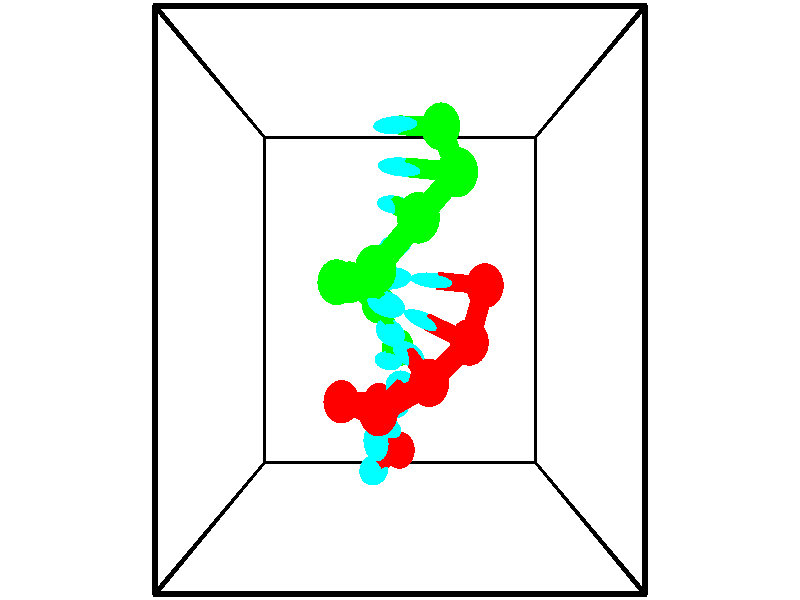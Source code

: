 // switches for output
#declare DRAW_BASES = 1; // possible values are 0, 1; only relevant for DNA ribbons
#declare DRAW_BASES_TYPE = 3; // possible values are 1, 2, 3; only relevant for DNA ribbons
#declare DRAW_FOG = 0; // set to 1 to enable fog

#include "colors.inc"

#include "transforms.inc"
background { rgb <1, 1, 1>}

#default {
   normal{
       ripples 0.25
       frequency 0.20
       turbulence 0.2
       lambda 5
   }
	finish {
		phong 0.1
		phong_size 40.
	}
}

// original window dimensions: 1024x640


// camera settings

camera {
	sky <-0, 1, 0>
	up <-0, 1, 0>
	right 1.6 * <1, 0, 0>
	location <2.5, 2.5, 11.1562>
	look_at <2.5, 2.5, 2.5>
	direction <0, 0, -8.6562>
	angle 67.0682
}


# declare cpy_camera_pos = <2.5, 2.5, 11.1562>;
# if (DRAW_FOG = 1)
fog {
	fog_type 2
	up vnormalize(cpy_camera_pos)
	color rgbt<1,1,1,0.3>
	distance 1e-5
	fog_alt 3e-3
	fog_offset 4
}
# end


// LIGHTS

# declare lum = 6;
global_settings {
	ambient_light rgb lum * <0.05, 0.05, 0.05>
	max_trace_level 15
}# declare cpy_direct_light_amount = 0.25;
light_source
{	1000 * <-1, -1, 1>,
	rgb lum * cpy_direct_light_amount
	parallel
}

light_source
{	1000 * <1, 1, -1>,
	rgb lum * cpy_direct_light_amount
	parallel
}

// strand 0

// nucleotide -1

// particle -1
sphere {
	<2.492310, 0.440819, 1.213871> 0.250000
	pigment { color rgbt <1,0,0,0> }
	no_shadow
}
cylinder {
	<2.265614, 0.360184, 1.533413>,  <2.129596, 0.311803, 1.725138>, 0.100000
	pigment { color rgbt <1,0,0,0> }
	no_shadow
}
cylinder {
	<2.265614, 0.360184, 1.533413>,  <2.492310, 0.440819, 1.213871>, 0.100000
	pigment { color rgbt <1,0,0,0> }
	no_shadow
}

// particle -1
sphere {
	<2.265614, 0.360184, 1.533413> 0.100000
	pigment { color rgbt <1,0,0,0> }
	no_shadow
}
sphere {
	0, 1
	scale<0.080000,0.200000,0.300000>
	matrix <0.504138, 0.682047, 0.529770,
		-0.651651, 0.702975, -0.284916,
		-0.566741, -0.201588, 0.798854,
		2.095591, 0.299707, 1.773069>
	pigment { color rgbt <0,1,1,0> }
	no_shadow
}
cylinder {
	<2.161192, 1.131463, 1.395841>,  <2.492310, 0.440819, 1.213871>, 0.130000
	pigment { color rgbt <1,0,0,0> }
	no_shadow
}

// nucleotide -1

// particle -1
sphere {
	<2.161192, 1.131463, 1.395841> 0.250000
	pigment { color rgbt <1,0,0,0> }
	no_shadow
}
cylinder {
	<2.146015, 0.881973, 1.708130>,  <2.136909, 0.732279, 1.895503>, 0.100000
	pigment { color rgbt <1,0,0,0> }
	no_shadow
}
cylinder {
	<2.146015, 0.881973, 1.708130>,  <2.161192, 1.131463, 1.395841>, 0.100000
	pigment { color rgbt <1,0,0,0> }
	no_shadow
}

// particle -1
sphere {
	<2.146015, 0.881973, 1.708130> 0.100000
	pigment { color rgbt <1,0,0,0> }
	no_shadow
}
sphere {
	0, 1
	scale<0.080000,0.200000,0.300000>
	matrix <0.358860, 0.720663, 0.593182,
		-0.932620, 0.302677, 0.196486,
		-0.037943, -0.623724, 0.780723,
		2.134632, 0.694856, 1.942347>
	pigment { color rgbt <0,1,1,0> }
	no_shadow
}
cylinder {
	<1.621466, 1.210332, 1.972069>,  <2.161192, 1.131463, 1.395841>, 0.130000
	pigment { color rgbt <1,0,0,0> }
	no_shadow
}

// nucleotide -1

// particle -1
sphere {
	<1.621466, 1.210332, 1.972069> 0.250000
	pigment { color rgbt <1,0,0,0> }
	no_shadow
}
cylinder {
	<1.975025, 1.066696, 2.091923>,  <2.187160, 0.980515, 2.163835>, 0.100000
	pigment { color rgbt <1,0,0,0> }
	no_shadow
}
cylinder {
	<1.975025, 1.066696, 2.091923>,  <1.621466, 1.210332, 1.972069>, 0.100000
	pigment { color rgbt <1,0,0,0> }
	no_shadow
}

// particle -1
sphere {
	<1.975025, 1.066696, 2.091923> 0.100000
	pigment { color rgbt <1,0,0,0> }
	no_shadow
}
sphere {
	0, 1
	scale<0.080000,0.200000,0.300000>
	matrix <0.182793, 0.854972, 0.485397,
		-0.430480, -0.374270, 0.821346,
		0.883897, -0.359090, 0.299635,
		2.240194, 0.958969, 2.181813>
	pigment { color rgbt <0,1,1,0> }
	no_shadow
}
cylinder {
	<1.680313, 1.312949, 2.702573>,  <1.621466, 1.210332, 1.972069>, 0.130000
	pigment { color rgbt <1,0,0,0> }
	no_shadow
}

// nucleotide -1

// particle -1
sphere {
	<1.680313, 1.312949, 2.702573> 0.250000
	pigment { color rgbt <1,0,0,0> }
	no_shadow
}
cylinder {
	<2.056797, 1.271072, 2.574097>,  <2.282687, 1.245946, 2.497011>, 0.100000
	pigment { color rgbt <1,0,0,0> }
	no_shadow
}
cylinder {
	<2.056797, 1.271072, 2.574097>,  <1.680313, 1.312949, 2.702573>, 0.100000
	pigment { color rgbt <1,0,0,0> }
	no_shadow
}

// particle -1
sphere {
	<2.056797, 1.271072, 2.574097> 0.100000
	pigment { color rgbt <1,0,0,0> }
	no_shadow
}
sphere {
	0, 1
	scale<0.080000,0.200000,0.300000>
	matrix <0.278215, 0.779528, 0.561188,
		0.191624, -0.617556, 0.762827,
		0.941210, -0.104693, -0.321190,
		2.339160, 1.239665, 2.477740>
	pigment { color rgbt <0,1,1,0> }
	no_shadow
}
cylinder {
	<2.222215, 1.290801, 3.379102>,  <1.680313, 1.312949, 2.702573>, 0.130000
	pigment { color rgbt <1,0,0,0> }
	no_shadow
}

// nucleotide -1

// particle -1
sphere {
	<2.222215, 1.290801, 3.379102> 0.250000
	pigment { color rgbt <1,0,0,0> }
	no_shadow
}
cylinder {
	<2.388973, 1.418594, 3.038719>,  <2.489028, 1.495270, 2.834489>, 0.100000
	pigment { color rgbt <1,0,0,0> }
	no_shadow
}
cylinder {
	<2.388973, 1.418594, 3.038719>,  <2.222215, 1.290801, 3.379102>, 0.100000
	pigment { color rgbt <1,0,0,0> }
	no_shadow
}

// particle -1
sphere {
	<2.388973, 1.418594, 3.038719> 0.100000
	pigment { color rgbt <1,0,0,0> }
	no_shadow
}
sphere {
	0, 1
	scale<0.080000,0.200000,0.300000>
	matrix <0.355421, 0.804358, 0.476113,
		0.836586, -0.500937, 0.221781,
		0.416894, 0.319484, -0.850958,
		2.514042, 1.514439, 2.783432>
	pigment { color rgbt <0,1,1,0> }
	no_shadow
}
cylinder {
	<2.863010, 1.637529, 3.611762>,  <2.222215, 1.290801, 3.379102>, 0.130000
	pigment { color rgbt <1,0,0,0> }
	no_shadow
}

// nucleotide -1

// particle -1
sphere {
	<2.863010, 1.637529, 3.611762> 0.250000
	pigment { color rgbt <1,0,0,0> }
	no_shadow
}
cylinder {
	<2.722515, 1.785278, 3.267624>,  <2.638218, 1.873928, 3.061141>, 0.100000
	pigment { color rgbt <1,0,0,0> }
	no_shadow
}
cylinder {
	<2.722515, 1.785278, 3.267624>,  <2.863010, 1.637529, 3.611762>, 0.100000
	pigment { color rgbt <1,0,0,0> }
	no_shadow
}

// particle -1
sphere {
	<2.722515, 1.785278, 3.267624> 0.100000
	pigment { color rgbt <1,0,0,0> }
	no_shadow
}
sphere {
	0, 1
	scale<0.080000,0.200000,0.300000>
	matrix <0.169008, 0.928810, 0.329770,
		0.920906, -0.029577, -0.388661,
		-0.351238, 0.369374, -0.860346,
		2.617144, 1.896091, 3.009520>
	pigment { color rgbt <0,1,1,0> }
	no_shadow
}
cylinder {
	<3.389483, 2.046156, 3.383983>,  <2.863010, 1.637529, 3.611762>, 0.130000
	pigment { color rgbt <1,0,0,0> }
	no_shadow
}

// nucleotide -1

// particle -1
sphere {
	<3.389483, 2.046156, 3.383983> 0.250000
	pigment { color rgbt <1,0,0,0> }
	no_shadow
}
cylinder {
	<3.064457, 2.175560, 3.190044>,  <2.869441, 2.253203, 3.073681>, 0.100000
	pigment { color rgbt <1,0,0,0> }
	no_shadow
}
cylinder {
	<3.064457, 2.175560, 3.190044>,  <3.389483, 2.046156, 3.383983>, 0.100000
	pigment { color rgbt <1,0,0,0> }
	no_shadow
}

// particle -1
sphere {
	<3.064457, 2.175560, 3.190044> 0.100000
	pigment { color rgbt <1,0,0,0> }
	no_shadow
}
sphere {
	0, 1
	scale<0.080000,0.200000,0.300000>
	matrix <0.243042, 0.944120, 0.222639,
		0.529780, 0.063071, -0.845787,
		-0.812566, 0.323511, -0.484847,
		2.820687, 2.272613, 3.044590>
	pigment { color rgbt <0,1,1,0> }
	no_shadow
}
cylinder {
	<3.635973, 2.659964, 3.068914>,  <3.389483, 2.046156, 3.383983>, 0.130000
	pigment { color rgbt <1,0,0,0> }
	no_shadow
}

// nucleotide -1

// particle -1
sphere {
	<3.635973, 2.659964, 3.068914> 0.250000
	pigment { color rgbt <1,0,0,0> }
	no_shadow
}
cylinder {
	<3.237576, 2.694458, 3.059444>,  <2.998537, 2.715154, 3.053763>, 0.100000
	pigment { color rgbt <1,0,0,0> }
	no_shadow
}
cylinder {
	<3.237576, 2.694458, 3.059444>,  <3.635973, 2.659964, 3.068914>, 0.100000
	pigment { color rgbt <1,0,0,0> }
	no_shadow
}

// particle -1
sphere {
	<3.237576, 2.694458, 3.059444> 0.100000
	pigment { color rgbt <1,0,0,0> }
	no_shadow
}
sphere {
	0, 1
	scale<0.080000,0.200000,0.300000>
	matrix <0.080767, 0.981110, 0.175786,
		0.038385, 0.173170, -0.984144,
		-0.995994, 0.086234, -0.023673,
		2.938777, 2.720328, 3.052342>
	pigment { color rgbt <0,1,1,0> }
	no_shadow
}
// strand 1

// nucleotide -1

// particle -1
sphere {
	<3.025700, 4.368556, 3.355099> 0.250000
	pigment { color rgbt <0,1,0,0> }
	no_shadow
}
cylinder {
	<2.694281, 4.323090, 3.574402>,  <2.495429, 4.295809, 3.705984>, 0.100000
	pigment { color rgbt <0,1,0,0> }
	no_shadow
}
cylinder {
	<2.694281, 4.323090, 3.574402>,  <3.025700, 4.368556, 3.355099>, 0.100000
	pigment { color rgbt <0,1,0,0> }
	no_shadow
}

// particle -1
sphere {
	<2.694281, 4.323090, 3.574402> 0.100000
	pigment { color rgbt <0,1,0,0> }
	no_shadow
}
sphere {
	0, 1
	scale<0.080000,0.200000,0.300000>
	matrix <0.117166, -0.992696, -0.028743,
		0.547521, 0.040422, 0.835815,
		-0.828549, -0.113667, 0.548258,
		2.445716, 4.288990, 3.738879>
	pigment { color rgbt <0,1,1,0> }
	no_shadow
}
cylinder {
	<3.199330, 3.796156, 3.802268>,  <3.025700, 4.368556, 3.355099>, 0.130000
	pigment { color rgbt <0,1,0,0> }
	no_shadow
}

// nucleotide -1

// particle -1
sphere {
	<3.199330, 3.796156, 3.802268> 0.250000
	pigment { color rgbt <0,1,0,0> }
	no_shadow
}
cylinder {
	<2.809847, 3.842468, 3.723793>,  <2.576157, 3.870256, 3.676708>, 0.100000
	pigment { color rgbt <0,1,0,0> }
	no_shadow
}
cylinder {
	<2.809847, 3.842468, 3.723793>,  <3.199330, 3.796156, 3.802268>, 0.100000
	pigment { color rgbt <0,1,0,0> }
	no_shadow
}

// particle -1
sphere {
	<2.809847, 3.842468, 3.723793> 0.100000
	pigment { color rgbt <0,1,0,0> }
	no_shadow
}
sphere {
	0, 1
	scale<0.080000,0.200000,0.300000>
	matrix <-0.013009, -0.888066, -0.459532,
		-0.227432, -0.444897, 0.866222,
		-0.973707, 0.115781, -0.196187,
		2.517735, 3.877203, 3.664937>
	pigment { color rgbt <0,1,1,0> }
	no_shadow
}
cylinder {
	<2.715760, 3.301155, 4.091143>,  <3.199330, 3.796156, 3.802268>, 0.130000
	pigment { color rgbt <0,1,0,0> }
	no_shadow
}

// nucleotide -1

// particle -1
sphere {
	<2.715760, 3.301155, 4.091143> 0.250000
	pigment { color rgbt <0,1,0,0> }
	no_shadow
}
cylinder {
	<2.549076, 3.421066, 3.747868>,  <2.449066, 3.493013, 3.541903>, 0.100000
	pigment { color rgbt <0,1,0,0> }
	no_shadow
}
cylinder {
	<2.549076, 3.421066, 3.747868>,  <2.715760, 3.301155, 4.091143>, 0.100000
	pigment { color rgbt <0,1,0,0> }
	no_shadow
}

// particle -1
sphere {
	<2.549076, 3.421066, 3.747868> 0.100000
	pigment { color rgbt <0,1,0,0> }
	no_shadow
}
sphere {
	0, 1
	scale<0.080000,0.200000,0.300000>
	matrix <-0.003809, -0.944627, -0.328124,
		-0.909031, -0.133464, 0.394778,
		-0.416711, 0.299779, -0.858187,
		2.424063, 3.511000, 3.490411>
	pigment { color rgbt <0,1,1,0> }
	no_shadow
}
cylinder {
	<2.207545, 2.801199, 3.932409>,  <2.715760, 3.301155, 4.091143>, 0.130000
	pigment { color rgbt <0,1,0,0> }
	no_shadow
}

// nucleotide -1

// particle -1
sphere {
	<2.207545, 2.801199, 3.932409> 0.250000
	pigment { color rgbt <0,1,0,0> }
	no_shadow
}
cylinder {
	<2.338726, 2.965622, 3.592178>,  <2.417434, 3.064276, 3.388040>, 0.100000
	pigment { color rgbt <0,1,0,0> }
	no_shadow
}
cylinder {
	<2.338726, 2.965622, 3.592178>,  <2.207545, 2.801199, 3.932409>, 0.100000
	pigment { color rgbt <0,1,0,0> }
	no_shadow
}

// particle -1
sphere {
	<2.338726, 2.965622, 3.592178> 0.100000
	pigment { color rgbt <0,1,0,0> }
	no_shadow
}
sphere {
	0, 1
	scale<0.080000,0.200000,0.300000>
	matrix <0.013225, -0.902281, -0.430946,
		-0.944602, 0.130081, -0.301341,
		0.327952, 0.411058, -0.850575,
		2.437112, 3.088939, 3.337006>
	pigment { color rgbt <0,1,1,0> }
	no_shadow
}
cylinder {
	<1.669460, 2.694364, 3.238731>,  <2.207545, 2.801199, 3.932409>, 0.130000
	pigment { color rgbt <0,1,0,0> }
	no_shadow
}

// nucleotide -1

// particle -1
sphere {
	<1.669460, 2.694364, 3.238731> 0.250000
	pigment { color rgbt <0,1,0,0> }
	no_shadow
}
cylinder {
	<2.062210, 2.721786, 3.168053>,  <2.297860, 2.738240, 3.125646>, 0.100000
	pigment { color rgbt <0,1,0,0> }
	no_shadow
}
cylinder {
	<2.062210, 2.721786, 3.168053>,  <1.669460, 2.694364, 3.238731>, 0.100000
	pigment { color rgbt <0,1,0,0> }
	no_shadow
}

// particle -1
sphere {
	<2.062210, 2.721786, 3.168053> 0.100000
	pigment { color rgbt <0,1,0,0> }
	no_shadow
}
sphere {
	0, 1
	scale<0.080000,0.200000,0.300000>
	matrix <-0.041407, -0.832171, -0.552971,
		-0.184951, 0.550265, -0.814249,
		0.981875, 0.068557, -0.176695,
		2.356773, 2.742354, 3.115044>
	pigment { color rgbt <0,1,1,0> }
	no_shadow
}
cylinder {
	<1.778202, 2.711253, 2.492747>,  <1.669460, 2.694364, 3.238731>, 0.130000
	pigment { color rgbt <0,1,0,0> }
	no_shadow
}

// nucleotide -1

// particle -1
sphere {
	<1.778202, 2.711253, 2.492747> 0.250000
	pigment { color rgbt <0,1,0,0> }
	no_shadow
}
cylinder {
	<2.080589, 2.565643, 2.710369>,  <2.262022, 2.478277, 2.840943>, 0.100000
	pigment { color rgbt <0,1,0,0> }
	no_shadow
}
cylinder {
	<2.080589, 2.565643, 2.710369>,  <1.778202, 2.711253, 2.492747>, 0.100000
	pigment { color rgbt <0,1,0,0> }
	no_shadow
}

// particle -1
sphere {
	<2.080589, 2.565643, 2.710369> 0.100000
	pigment { color rgbt <0,1,0,0> }
	no_shadow
}
sphere {
	0, 1
	scale<0.080000,0.200000,0.300000>
	matrix <0.026322, -0.813542, -0.580911,
		0.654079, 0.453471, -0.605430,
		0.755969, -0.364025, 0.544056,
		2.307380, 2.456436, 2.873586>
	pigment { color rgbt <0,1,1,0> }
	no_shadow
}
cylinder {
	<2.167377, 2.453140, 1.972587>,  <1.778202, 2.711253, 2.492747>, 0.130000
	pigment { color rgbt <0,1,0,0> }
	no_shadow
}

// nucleotide -1

// particle -1
sphere {
	<2.167377, 2.453140, 1.972587> 0.250000
	pigment { color rgbt <0,1,0,0> }
	no_shadow
}
cylinder {
	<2.277849, 2.261063, 2.305607>,  <2.344133, 2.145816, 2.505419>, 0.100000
	pigment { color rgbt <0,1,0,0> }
	no_shadow
}
cylinder {
	<2.277849, 2.261063, 2.305607>,  <2.167377, 2.453140, 1.972587>, 0.100000
	pigment { color rgbt <0,1,0,0> }
	no_shadow
}

// particle -1
sphere {
	<2.277849, 2.261063, 2.305607> 0.100000
	pigment { color rgbt <0,1,0,0> }
	no_shadow
}
sphere {
	0, 1
	scale<0.080000,0.200000,0.300000>
	matrix <-0.100847, -0.875937, -0.471766,
		0.955800, 0.046333, -0.290344,
		0.276182, -0.480195, 0.832548,
		2.360704, 2.117004, 2.555371>
	pigment { color rgbt <0,1,1,0> }
	no_shadow
}
cylinder {
	<2.467485, 1.876409, 1.629382>,  <2.167377, 2.453140, 1.972587>, 0.130000
	pigment { color rgbt <0,1,0,0> }
	no_shadow
}

// nucleotide -1

// particle -1
sphere {
	<2.467485, 1.876409, 1.629382> 0.250000
	pigment { color rgbt <0,1,0,0> }
	no_shadow
}
cylinder {
	<2.389940, 1.809708, 2.016083>,  <2.343413, 1.769687, 2.248103>, 0.100000
	pigment { color rgbt <0,1,0,0> }
	no_shadow
}
cylinder {
	<2.389940, 1.809708, 2.016083>,  <2.467485, 1.876409, 1.629382>, 0.100000
	pigment { color rgbt <0,1,0,0> }
	no_shadow
}

// particle -1
sphere {
	<2.389940, 1.809708, 2.016083> 0.100000
	pigment { color rgbt <0,1,0,0> }
	no_shadow
}
sphere {
	0, 1
	scale<0.080000,0.200000,0.300000>
	matrix <-0.188305, -0.960799, -0.203487,
		0.962787, -0.221493, 0.154862,
		-0.193862, -0.166753, 0.966752,
		2.331782, 1.759682, 2.306108>
	pigment { color rgbt <0,1,1,0> }
	no_shadow
}
// box output
cylinder {
	<0.000000, 0.000000, 0.000000>,  <5.000000, 0.000000, 0.000000>, 0.025000
	pigment { color rgbt <0,0,0,0> }
	no_shadow
}
cylinder {
	<0.000000, 0.000000, 0.000000>,  <0.000000, 5.000000, 0.000000>, 0.025000
	pigment { color rgbt <0,0,0,0> }
	no_shadow
}
cylinder {
	<0.000000, 0.000000, 0.000000>,  <0.000000, 0.000000, 5.000000>, 0.025000
	pigment { color rgbt <0,0,0,0> }
	no_shadow
}
cylinder {
	<5.000000, 5.000000, 5.000000>,  <0.000000, 5.000000, 5.000000>, 0.025000
	pigment { color rgbt <0,0,0,0> }
	no_shadow
}
cylinder {
	<5.000000, 5.000000, 5.000000>,  <5.000000, 0.000000, 5.000000>, 0.025000
	pigment { color rgbt <0,0,0,0> }
	no_shadow
}
cylinder {
	<5.000000, 5.000000, 5.000000>,  <5.000000, 5.000000, 0.000000>, 0.025000
	pigment { color rgbt <0,0,0,0> }
	no_shadow
}
cylinder {
	<0.000000, 0.000000, 5.000000>,  <0.000000, 5.000000, 5.000000>, 0.025000
	pigment { color rgbt <0,0,0,0> }
	no_shadow
}
cylinder {
	<0.000000, 0.000000, 5.000000>,  <5.000000, 0.000000, 5.000000>, 0.025000
	pigment { color rgbt <0,0,0,0> }
	no_shadow
}
cylinder {
	<5.000000, 5.000000, 0.000000>,  <0.000000, 5.000000, 0.000000>, 0.025000
	pigment { color rgbt <0,0,0,0> }
	no_shadow
}
cylinder {
	<5.000000, 5.000000, 0.000000>,  <5.000000, 0.000000, 0.000000>, 0.025000
	pigment { color rgbt <0,0,0,0> }
	no_shadow
}
cylinder {
	<5.000000, 0.000000, 5.000000>,  <5.000000, 0.000000, 0.000000>, 0.025000
	pigment { color rgbt <0,0,0,0> }
	no_shadow
}
cylinder {
	<0.000000, 5.000000, 0.000000>,  <0.000000, 5.000000, 5.000000>, 0.025000
	pigment { color rgbt <0,0,0,0> }
	no_shadow
}
// end of box output

